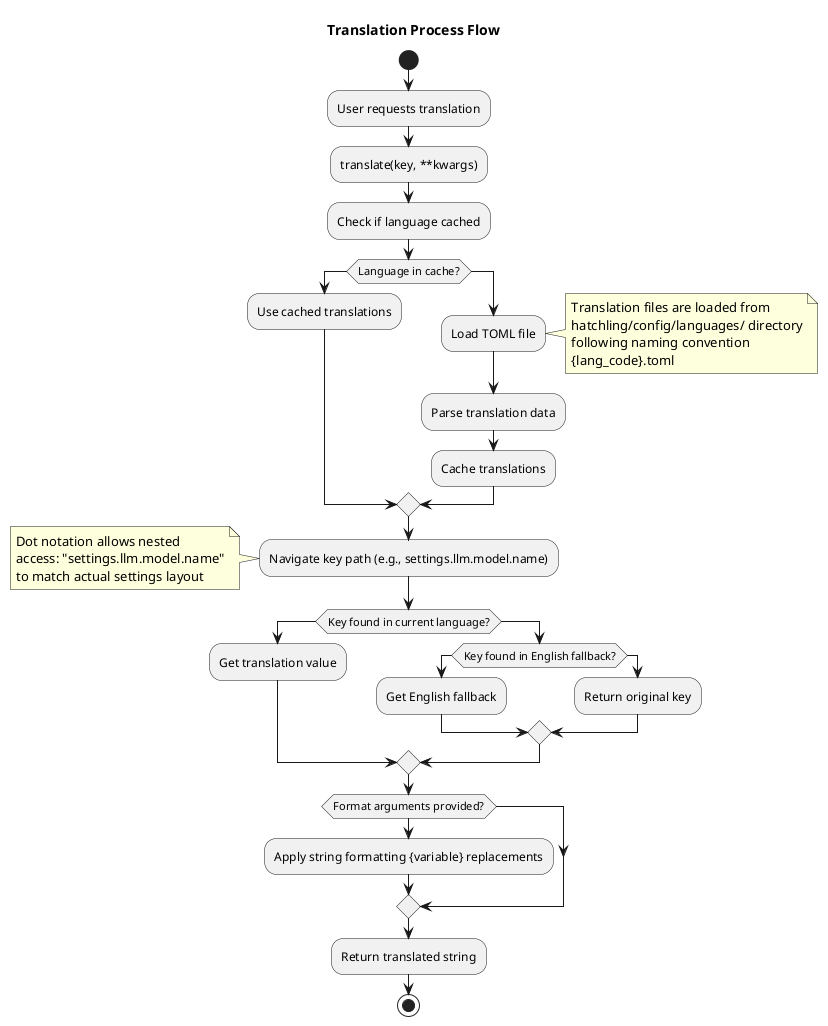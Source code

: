 @startuml
title Translation Process Flow

start

:User requests translation;
:translate(key, **kwargs);

:Check if language cached;

if (Language in cache?) then
  :Use cached translations;
else
  :Load TOML file;
note right
  Translation files are loaded from
  hatchling/config/languages/ directory
  following naming convention
  {lang_code}.toml
end note
  :Parse translation data;
  :Cache translations;
endif


:Navigate key path (e.g., settings.llm.model.name);
note left
  Dot notation allows nested
  access: "settings.llm.model.name"
  to match actual settings layout
end note

if (Key found in current language?) then
  :Get translation value;
else
  if (Key found in English fallback?) then
    :Get English fallback;
  else
    :Return original key;
  endif
endif

if (Format arguments provided?) then
  :Apply string formatting {variable} replacements;
endif

:Return translated string;

stop

@enduml